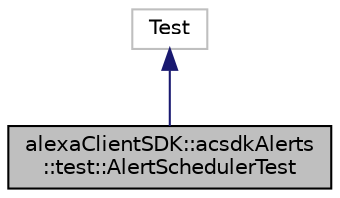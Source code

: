 digraph "alexaClientSDK::acsdkAlerts::test::AlertSchedulerTest"
{
  edge [fontname="Helvetica",fontsize="10",labelfontname="Helvetica",labelfontsize="10"];
  node [fontname="Helvetica",fontsize="10",shape=record];
  Node0 [label="alexaClientSDK::acsdkAlerts\l::test::AlertSchedulerTest",height=0.2,width=0.4,color="black", fillcolor="grey75", style="filled", fontcolor="black"];
  Node1 -> Node0 [dir="back",color="midnightblue",fontsize="10",style="solid",fontname="Helvetica"];
  Node1 [label="Test",height=0.2,width=0.4,color="grey75", fillcolor="white", style="filled"];
}
